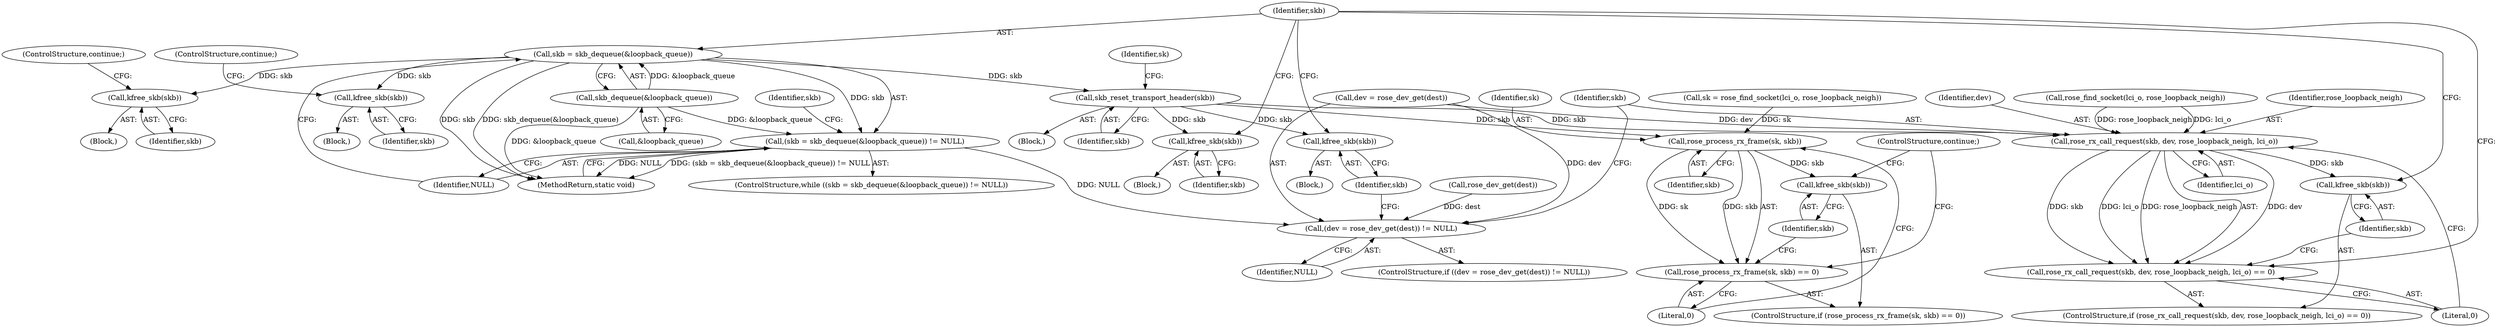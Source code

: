 digraph "0_linux_e0bccd315db0c2f919e7fcf9cb60db21d9986f52_0@pointer" {
"1000112" [label="(Call,skb = skb_dequeue(&loopback_queue))"];
"1000114" [label="(Call,skb_dequeue(&loopback_queue))"];
"1000111" [label="(Call,(skb = skb_dequeue(&loopback_queue)) != NULL)"];
"1000220" [label="(Call,(dev = rose_dev_get(dest)) != NULL)"];
"1000126" [label="(Call,kfree_skb(skb))"];
"1000176" [label="(Call,kfree_skb(skb))"];
"1000195" [label="(Call,skb_reset_transport_header(skb))"];
"1000207" [label="(Call,rose_process_rx_frame(sk, skb))"];
"1000206" [label="(Call,rose_process_rx_frame(sk, skb) == 0)"];
"1000211" [label="(Call,kfree_skb(skb))"];
"1000229" [label="(Call,rose_rx_call_request(skb, dev, rose_loopback_neigh, lci_o))"];
"1000228" [label="(Call,rose_rx_call_request(skb, dev, rose_loopback_neigh, lci_o) == 0)"];
"1000235" [label="(Call,kfree_skb(skb))"];
"1000239" [label="(Call,kfree_skb(skb))"];
"1000243" [label="(Call,kfree_skb(skb))"];
"1000122" [label="(Identifier,skb)"];
"1000117" [label="(Identifier,NULL)"];
"1000236" [label="(Identifier,skb)"];
"1000175" [label="(Block,)"];
"1000230" [label="(Identifier,skb)"];
"1000118" [label="(Block,)"];
"1000208" [label="(Identifier,sk)"];
"1000205" [label="(ControlStructure,if (rose_process_rx_frame(sk, skb) == 0))"];
"1000176" [label="(Call,kfree_skb(skb))"];
"1000128" [label="(ControlStructure,continue;)"];
"1000206" [label="(Call,rose_process_rx_frame(sk, skb) == 0)"];
"1000231" [label="(Identifier,dev)"];
"1000210" [label="(Literal,0)"];
"1000177" [label="(Identifier,skb)"];
"1000233" [label="(Identifier,lci_o)"];
"1000235" [label="(Call,kfree_skb(skb))"];
"1000110" [label="(ControlStructure,while ((skb = skb_dequeue(&loopback_queue)) != NULL))"];
"1000244" [label="(Identifier,skb)"];
"1000213" [label="(ControlStructure,continue;)"];
"1000228" [label="(Call,rose_rx_call_request(skb, dev, rose_loopback_neigh, lci_o) == 0)"];
"1000221" [label="(Call,dev = rose_dev_get(dest))"];
"1000111" [label="(Call,(skb = skb_dequeue(&loopback_queue)) != NULL)"];
"1000112" [label="(Call,skb = skb_dequeue(&loopback_queue))"];
"1000114" [label="(Call,skb_dequeue(&loopback_queue))"];
"1000245" [label="(MethodReturn,static void)"];
"1000243" [label="(Call,kfree_skb(skb))"];
"1000125" [label="(Block,)"];
"1000212" [label="(Identifier,skb)"];
"1000229" [label="(Call,rose_rx_call_request(skb, dev, rose_loopback_neigh, lci_o))"];
"1000225" [label="(Identifier,NULL)"];
"1000197" [label="(Call,sk = rose_find_socket(lci_o, rose_loopback_neigh))"];
"1000223" [label="(Call,rose_dev_get(dest))"];
"1000220" [label="(Call,(dev = rose_dev_get(dest)) != NULL)"];
"1000209" [label="(Identifier,skb)"];
"1000207" [label="(Call,rose_process_rx_frame(sk, skb))"];
"1000198" [label="(Identifier,sk)"];
"1000195" [label="(Call,skb_reset_transport_header(skb))"];
"1000239" [label="(Call,kfree_skb(skb))"];
"1000238" [label="(Block,)"];
"1000242" [label="(Block,)"];
"1000126" [label="(Call,kfree_skb(skb))"];
"1000113" [label="(Identifier,skb)"];
"1000178" [label="(ControlStructure,continue;)"];
"1000199" [label="(Call,rose_find_socket(lci_o, rose_loopback_neigh))"];
"1000196" [label="(Identifier,skb)"];
"1000234" [label="(Literal,0)"];
"1000232" [label="(Identifier,rose_loopback_neigh)"];
"1000115" [label="(Call,&loopback_queue)"];
"1000240" [label="(Identifier,skb)"];
"1000127" [label="(Identifier,skb)"];
"1000219" [label="(ControlStructure,if ((dev = rose_dev_get(dest)) != NULL))"];
"1000211" [label="(Call,kfree_skb(skb))"];
"1000227" [label="(ControlStructure,if (rose_rx_call_request(skb, dev, rose_loopback_neigh, lci_o) == 0))"];
"1000112" -> "1000111"  [label="AST: "];
"1000112" -> "1000114"  [label="CFG: "];
"1000113" -> "1000112"  [label="AST: "];
"1000114" -> "1000112"  [label="AST: "];
"1000117" -> "1000112"  [label="CFG: "];
"1000112" -> "1000245"  [label="DDG: skb_dequeue(&loopback_queue)"];
"1000112" -> "1000245"  [label="DDG: skb"];
"1000112" -> "1000111"  [label="DDG: skb"];
"1000114" -> "1000112"  [label="DDG: &loopback_queue"];
"1000112" -> "1000126"  [label="DDG: skb"];
"1000112" -> "1000176"  [label="DDG: skb"];
"1000112" -> "1000195"  [label="DDG: skb"];
"1000114" -> "1000115"  [label="CFG: "];
"1000115" -> "1000114"  [label="AST: "];
"1000114" -> "1000245"  [label="DDG: &loopback_queue"];
"1000114" -> "1000111"  [label="DDG: &loopback_queue"];
"1000111" -> "1000110"  [label="AST: "];
"1000111" -> "1000117"  [label="CFG: "];
"1000117" -> "1000111"  [label="AST: "];
"1000122" -> "1000111"  [label="CFG: "];
"1000245" -> "1000111"  [label="CFG: "];
"1000111" -> "1000245"  [label="DDG: NULL"];
"1000111" -> "1000245"  [label="DDG: (skb = skb_dequeue(&loopback_queue)) != NULL"];
"1000111" -> "1000220"  [label="DDG: NULL"];
"1000220" -> "1000219"  [label="AST: "];
"1000220" -> "1000225"  [label="CFG: "];
"1000221" -> "1000220"  [label="AST: "];
"1000225" -> "1000220"  [label="AST: "];
"1000230" -> "1000220"  [label="CFG: "];
"1000240" -> "1000220"  [label="CFG: "];
"1000221" -> "1000220"  [label="DDG: dev"];
"1000223" -> "1000220"  [label="DDG: dest"];
"1000126" -> "1000125"  [label="AST: "];
"1000126" -> "1000127"  [label="CFG: "];
"1000127" -> "1000126"  [label="AST: "];
"1000128" -> "1000126"  [label="CFG: "];
"1000176" -> "1000175"  [label="AST: "];
"1000176" -> "1000177"  [label="CFG: "];
"1000177" -> "1000176"  [label="AST: "];
"1000178" -> "1000176"  [label="CFG: "];
"1000195" -> "1000118"  [label="AST: "];
"1000195" -> "1000196"  [label="CFG: "];
"1000196" -> "1000195"  [label="AST: "];
"1000198" -> "1000195"  [label="CFG: "];
"1000195" -> "1000207"  [label="DDG: skb"];
"1000195" -> "1000229"  [label="DDG: skb"];
"1000195" -> "1000239"  [label="DDG: skb"];
"1000195" -> "1000243"  [label="DDG: skb"];
"1000207" -> "1000206"  [label="AST: "];
"1000207" -> "1000209"  [label="CFG: "];
"1000208" -> "1000207"  [label="AST: "];
"1000209" -> "1000207"  [label="AST: "];
"1000210" -> "1000207"  [label="CFG: "];
"1000207" -> "1000206"  [label="DDG: sk"];
"1000207" -> "1000206"  [label="DDG: skb"];
"1000197" -> "1000207"  [label="DDG: sk"];
"1000207" -> "1000211"  [label="DDG: skb"];
"1000206" -> "1000205"  [label="AST: "];
"1000206" -> "1000210"  [label="CFG: "];
"1000210" -> "1000206"  [label="AST: "];
"1000212" -> "1000206"  [label="CFG: "];
"1000213" -> "1000206"  [label="CFG: "];
"1000211" -> "1000205"  [label="AST: "];
"1000211" -> "1000212"  [label="CFG: "];
"1000212" -> "1000211"  [label="AST: "];
"1000213" -> "1000211"  [label="CFG: "];
"1000229" -> "1000228"  [label="AST: "];
"1000229" -> "1000233"  [label="CFG: "];
"1000230" -> "1000229"  [label="AST: "];
"1000231" -> "1000229"  [label="AST: "];
"1000232" -> "1000229"  [label="AST: "];
"1000233" -> "1000229"  [label="AST: "];
"1000234" -> "1000229"  [label="CFG: "];
"1000229" -> "1000228"  [label="DDG: skb"];
"1000229" -> "1000228"  [label="DDG: dev"];
"1000229" -> "1000228"  [label="DDG: rose_loopback_neigh"];
"1000229" -> "1000228"  [label="DDG: lci_o"];
"1000221" -> "1000229"  [label="DDG: dev"];
"1000199" -> "1000229"  [label="DDG: rose_loopback_neigh"];
"1000199" -> "1000229"  [label="DDG: lci_o"];
"1000229" -> "1000235"  [label="DDG: skb"];
"1000228" -> "1000227"  [label="AST: "];
"1000228" -> "1000234"  [label="CFG: "];
"1000234" -> "1000228"  [label="AST: "];
"1000113" -> "1000228"  [label="CFG: "];
"1000236" -> "1000228"  [label="CFG: "];
"1000235" -> "1000227"  [label="AST: "];
"1000235" -> "1000236"  [label="CFG: "];
"1000236" -> "1000235"  [label="AST: "];
"1000113" -> "1000235"  [label="CFG: "];
"1000239" -> "1000238"  [label="AST: "];
"1000239" -> "1000240"  [label="CFG: "];
"1000240" -> "1000239"  [label="AST: "];
"1000113" -> "1000239"  [label="CFG: "];
"1000243" -> "1000242"  [label="AST: "];
"1000243" -> "1000244"  [label="CFG: "];
"1000244" -> "1000243"  [label="AST: "];
"1000113" -> "1000243"  [label="CFG: "];
}
